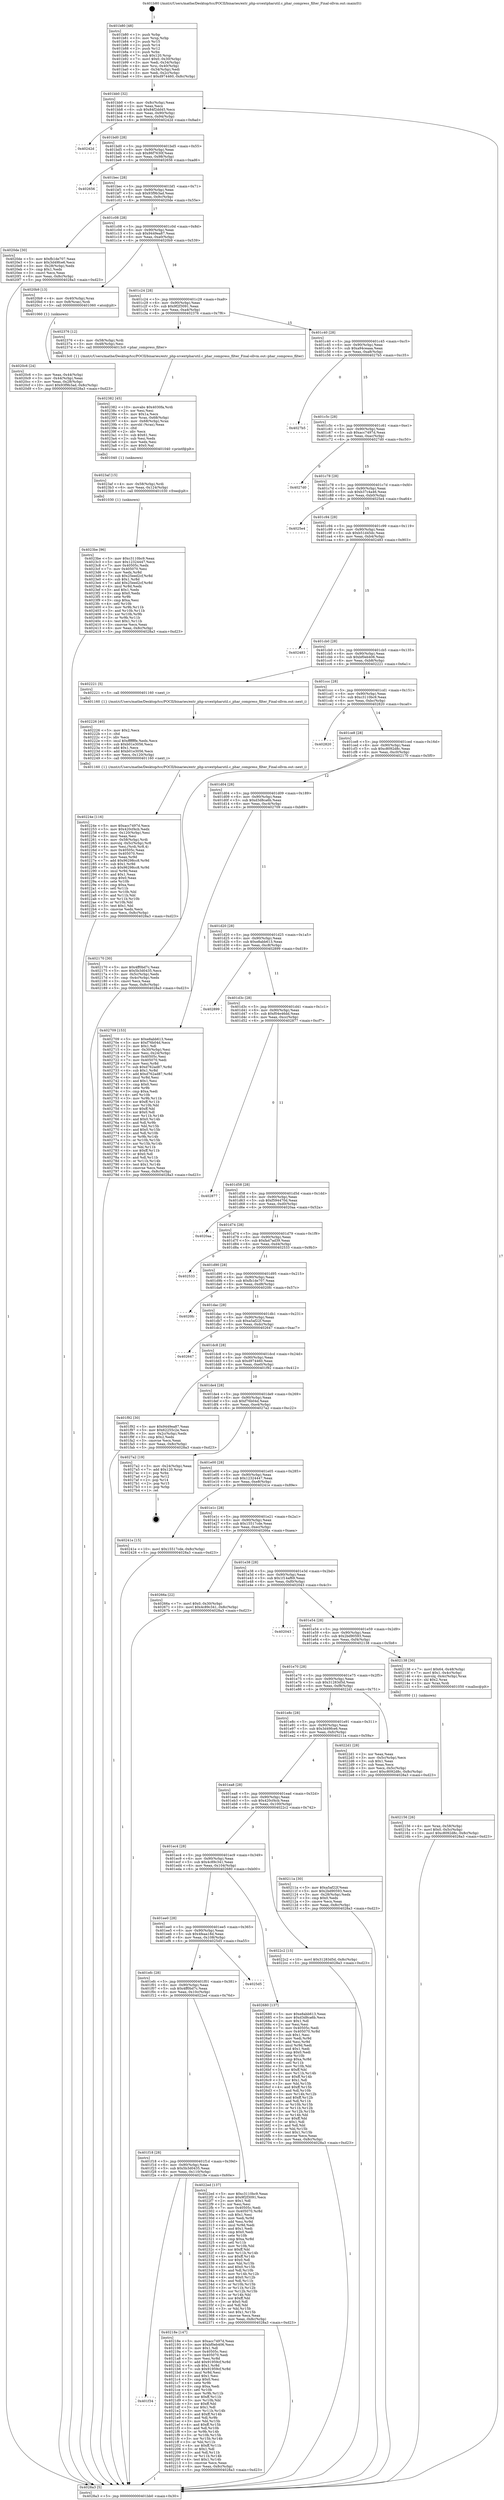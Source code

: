 digraph "0x401b80" {
  label = "0x401b80 (/mnt/c/Users/mathe/Desktop/tcc/POCII/binaries/extr_php-srcextpharutil.c_phar_compress_filter_Final-ollvm.out::main(0))"
  labelloc = "t"
  node[shape=record]

  Entry [label="",width=0.3,height=0.3,shape=circle,fillcolor=black,style=filled]
  "0x401bb0" [label="{
     0x401bb0 [32]\l
     | [instrs]\l
     &nbsp;&nbsp;0x401bb0 \<+6\>: mov -0x8c(%rbp),%eax\l
     &nbsp;&nbsp;0x401bb6 \<+2\>: mov %eax,%ecx\l
     &nbsp;&nbsp;0x401bb8 \<+6\>: sub $0x84f2dd45,%ecx\l
     &nbsp;&nbsp;0x401bbe \<+6\>: mov %eax,-0x90(%rbp)\l
     &nbsp;&nbsp;0x401bc4 \<+6\>: mov %ecx,-0x94(%rbp)\l
     &nbsp;&nbsp;0x401bca \<+6\>: je 000000000040242d \<main+0x8ad\>\l
  }"]
  "0x40242d" [label="{
     0x40242d\l
  }", style=dashed]
  "0x401bd0" [label="{
     0x401bd0 [28]\l
     | [instrs]\l
     &nbsp;&nbsp;0x401bd0 \<+5\>: jmp 0000000000401bd5 \<main+0x55\>\l
     &nbsp;&nbsp;0x401bd5 \<+6\>: mov -0x90(%rbp),%eax\l
     &nbsp;&nbsp;0x401bdb \<+5\>: sub $0x86f7630f,%eax\l
     &nbsp;&nbsp;0x401be0 \<+6\>: mov %eax,-0x98(%rbp)\l
     &nbsp;&nbsp;0x401be6 \<+6\>: je 0000000000402656 \<main+0xad6\>\l
  }"]
  Exit [label="",width=0.3,height=0.3,shape=circle,fillcolor=black,style=filled,peripheries=2]
  "0x402656" [label="{
     0x402656\l
  }", style=dashed]
  "0x401bec" [label="{
     0x401bec [28]\l
     | [instrs]\l
     &nbsp;&nbsp;0x401bec \<+5\>: jmp 0000000000401bf1 \<main+0x71\>\l
     &nbsp;&nbsp;0x401bf1 \<+6\>: mov -0x90(%rbp),%eax\l
     &nbsp;&nbsp;0x401bf7 \<+5\>: sub $0x93f9b3ad,%eax\l
     &nbsp;&nbsp;0x401bfc \<+6\>: mov %eax,-0x9c(%rbp)\l
     &nbsp;&nbsp;0x401c02 \<+6\>: je 00000000004020de \<main+0x55e\>\l
  }"]
  "0x4023be" [label="{
     0x4023be [96]\l
     | [instrs]\l
     &nbsp;&nbsp;0x4023be \<+5\>: mov $0xc3110bc9,%eax\l
     &nbsp;&nbsp;0x4023c3 \<+5\>: mov $0x12324447,%ecx\l
     &nbsp;&nbsp;0x4023c8 \<+7\>: mov 0x40505c,%edx\l
     &nbsp;&nbsp;0x4023cf \<+7\>: mov 0x405070,%esi\l
     &nbsp;&nbsp;0x4023d6 \<+3\>: mov %edx,%r8d\l
     &nbsp;&nbsp;0x4023d9 \<+7\>: sub $0x25eed2cf,%r8d\l
     &nbsp;&nbsp;0x4023e0 \<+4\>: sub $0x1,%r8d\l
     &nbsp;&nbsp;0x4023e4 \<+7\>: add $0x25eed2cf,%r8d\l
     &nbsp;&nbsp;0x4023eb \<+4\>: imul %r8d,%edx\l
     &nbsp;&nbsp;0x4023ef \<+3\>: and $0x1,%edx\l
     &nbsp;&nbsp;0x4023f2 \<+3\>: cmp $0x0,%edx\l
     &nbsp;&nbsp;0x4023f5 \<+4\>: sete %r9b\l
     &nbsp;&nbsp;0x4023f9 \<+3\>: cmp $0xa,%esi\l
     &nbsp;&nbsp;0x4023fc \<+4\>: setl %r10b\l
     &nbsp;&nbsp;0x402400 \<+3\>: mov %r9b,%r11b\l
     &nbsp;&nbsp;0x402403 \<+3\>: and %r10b,%r11b\l
     &nbsp;&nbsp;0x402406 \<+3\>: xor %r10b,%r9b\l
     &nbsp;&nbsp;0x402409 \<+3\>: or %r9b,%r11b\l
     &nbsp;&nbsp;0x40240c \<+4\>: test $0x1,%r11b\l
     &nbsp;&nbsp;0x402410 \<+3\>: cmovne %ecx,%eax\l
     &nbsp;&nbsp;0x402413 \<+6\>: mov %eax,-0x8c(%rbp)\l
     &nbsp;&nbsp;0x402419 \<+5\>: jmp 00000000004028a3 \<main+0xd23\>\l
  }"]
  "0x4020de" [label="{
     0x4020de [30]\l
     | [instrs]\l
     &nbsp;&nbsp;0x4020de \<+5\>: mov $0xfb1de707,%eax\l
     &nbsp;&nbsp;0x4020e3 \<+5\>: mov $0x3d49fce6,%ecx\l
     &nbsp;&nbsp;0x4020e8 \<+3\>: mov -0x28(%rbp),%edx\l
     &nbsp;&nbsp;0x4020eb \<+3\>: cmp $0x1,%edx\l
     &nbsp;&nbsp;0x4020ee \<+3\>: cmovl %ecx,%eax\l
     &nbsp;&nbsp;0x4020f1 \<+6\>: mov %eax,-0x8c(%rbp)\l
     &nbsp;&nbsp;0x4020f7 \<+5\>: jmp 00000000004028a3 \<main+0xd23\>\l
  }"]
  "0x401c08" [label="{
     0x401c08 [28]\l
     | [instrs]\l
     &nbsp;&nbsp;0x401c08 \<+5\>: jmp 0000000000401c0d \<main+0x8d\>\l
     &nbsp;&nbsp;0x401c0d \<+6\>: mov -0x90(%rbp),%eax\l
     &nbsp;&nbsp;0x401c13 \<+5\>: sub $0x9449ea87,%eax\l
     &nbsp;&nbsp;0x401c18 \<+6\>: mov %eax,-0xa0(%rbp)\l
     &nbsp;&nbsp;0x401c1e \<+6\>: je 00000000004020b9 \<main+0x539\>\l
  }"]
  "0x4023af" [label="{
     0x4023af [15]\l
     | [instrs]\l
     &nbsp;&nbsp;0x4023af \<+4\>: mov -0x58(%rbp),%rdi\l
     &nbsp;&nbsp;0x4023b3 \<+6\>: mov %eax,-0x124(%rbp)\l
     &nbsp;&nbsp;0x4023b9 \<+5\>: call 0000000000401030 \<free@plt\>\l
     | [calls]\l
     &nbsp;&nbsp;0x401030 \{1\} (unknown)\l
  }"]
  "0x4020b9" [label="{
     0x4020b9 [13]\l
     | [instrs]\l
     &nbsp;&nbsp;0x4020b9 \<+4\>: mov -0x40(%rbp),%rax\l
     &nbsp;&nbsp;0x4020bd \<+4\>: mov 0x8(%rax),%rdi\l
     &nbsp;&nbsp;0x4020c1 \<+5\>: call 0000000000401060 \<atoi@plt\>\l
     | [calls]\l
     &nbsp;&nbsp;0x401060 \{1\} (unknown)\l
  }"]
  "0x401c24" [label="{
     0x401c24 [28]\l
     | [instrs]\l
     &nbsp;&nbsp;0x401c24 \<+5\>: jmp 0000000000401c29 \<main+0xa9\>\l
     &nbsp;&nbsp;0x401c29 \<+6\>: mov -0x90(%rbp),%eax\l
     &nbsp;&nbsp;0x401c2f \<+5\>: sub $0x9f2f3091,%eax\l
     &nbsp;&nbsp;0x401c34 \<+6\>: mov %eax,-0xa4(%rbp)\l
     &nbsp;&nbsp;0x401c3a \<+6\>: je 0000000000402376 \<main+0x7f6\>\l
  }"]
  "0x402382" [label="{
     0x402382 [45]\l
     | [instrs]\l
     &nbsp;&nbsp;0x402382 \<+10\>: movabs $0x4030fa,%rdi\l
     &nbsp;&nbsp;0x40238c \<+2\>: xor %esi,%esi\l
     &nbsp;&nbsp;0x40238e \<+5\>: mov $0x1a,%ecx\l
     &nbsp;&nbsp;0x402393 \<+4\>: mov %rax,-0x68(%rbp)\l
     &nbsp;&nbsp;0x402397 \<+4\>: mov -0x68(%rbp),%rax\l
     &nbsp;&nbsp;0x40239b \<+3\>: movsbl (%rax),%eax\l
     &nbsp;&nbsp;0x40239e \<+1\>: cltd\l
     &nbsp;&nbsp;0x40239f \<+2\>: idiv %ecx\l
     &nbsp;&nbsp;0x4023a1 \<+3\>: sub $0x61,%esi\l
     &nbsp;&nbsp;0x4023a4 \<+2\>: sub %esi,%edx\l
     &nbsp;&nbsp;0x4023a6 \<+2\>: mov %edx,%esi\l
     &nbsp;&nbsp;0x4023a8 \<+2\>: mov $0x0,%al\l
     &nbsp;&nbsp;0x4023aa \<+5\>: call 0000000000401040 \<printf@plt\>\l
     | [calls]\l
     &nbsp;&nbsp;0x401040 \{1\} (unknown)\l
  }"]
  "0x402376" [label="{
     0x402376 [12]\l
     | [instrs]\l
     &nbsp;&nbsp;0x402376 \<+4\>: mov -0x58(%rbp),%rdi\l
     &nbsp;&nbsp;0x40237a \<+3\>: mov -0x48(%rbp),%esi\l
     &nbsp;&nbsp;0x40237d \<+5\>: call 00000000004013c0 \<phar_compress_filter\>\l
     | [calls]\l
     &nbsp;&nbsp;0x4013c0 \{1\} (/mnt/c/Users/mathe/Desktop/tcc/POCII/binaries/extr_php-srcextpharutil.c_phar_compress_filter_Final-ollvm.out::phar_compress_filter)\l
  }"]
  "0x401c40" [label="{
     0x401c40 [28]\l
     | [instrs]\l
     &nbsp;&nbsp;0x401c40 \<+5\>: jmp 0000000000401c45 \<main+0xc5\>\l
     &nbsp;&nbsp;0x401c45 \<+6\>: mov -0x90(%rbp),%eax\l
     &nbsp;&nbsp;0x401c4b \<+5\>: sub $0xa94ceaaa,%eax\l
     &nbsp;&nbsp;0x401c50 \<+6\>: mov %eax,-0xa8(%rbp)\l
     &nbsp;&nbsp;0x401c56 \<+6\>: je 00000000004027b5 \<main+0xc35\>\l
  }"]
  "0x40224e" [label="{
     0x40224e [116]\l
     | [instrs]\l
     &nbsp;&nbsp;0x40224e \<+5\>: mov $0xacc7497d,%ecx\l
     &nbsp;&nbsp;0x402253 \<+5\>: mov $0x420cf4cb,%edx\l
     &nbsp;&nbsp;0x402258 \<+6\>: mov -0x120(%rbp),%esi\l
     &nbsp;&nbsp;0x40225e \<+3\>: imul %eax,%esi\l
     &nbsp;&nbsp;0x402261 \<+4\>: mov -0x58(%rbp),%rdi\l
     &nbsp;&nbsp;0x402265 \<+4\>: movslq -0x5c(%rbp),%r8\l
     &nbsp;&nbsp;0x402269 \<+4\>: mov %esi,(%rdi,%r8,4)\l
     &nbsp;&nbsp;0x40226d \<+7\>: mov 0x40505c,%eax\l
     &nbsp;&nbsp;0x402274 \<+7\>: mov 0x405070,%esi\l
     &nbsp;&nbsp;0x40227b \<+3\>: mov %eax,%r9d\l
     &nbsp;&nbsp;0x40227e \<+7\>: add $0x96298cc8,%r9d\l
     &nbsp;&nbsp;0x402285 \<+4\>: sub $0x1,%r9d\l
     &nbsp;&nbsp;0x402289 \<+7\>: sub $0x96298cc8,%r9d\l
     &nbsp;&nbsp;0x402290 \<+4\>: imul %r9d,%eax\l
     &nbsp;&nbsp;0x402294 \<+3\>: and $0x1,%eax\l
     &nbsp;&nbsp;0x402297 \<+3\>: cmp $0x0,%eax\l
     &nbsp;&nbsp;0x40229a \<+4\>: sete %r10b\l
     &nbsp;&nbsp;0x40229e \<+3\>: cmp $0xa,%esi\l
     &nbsp;&nbsp;0x4022a1 \<+4\>: setl %r11b\l
     &nbsp;&nbsp;0x4022a5 \<+3\>: mov %r10b,%bl\l
     &nbsp;&nbsp;0x4022a8 \<+3\>: and %r11b,%bl\l
     &nbsp;&nbsp;0x4022ab \<+3\>: xor %r11b,%r10b\l
     &nbsp;&nbsp;0x4022ae \<+3\>: or %r10b,%bl\l
     &nbsp;&nbsp;0x4022b1 \<+3\>: test $0x1,%bl\l
     &nbsp;&nbsp;0x4022b4 \<+3\>: cmovne %edx,%ecx\l
     &nbsp;&nbsp;0x4022b7 \<+6\>: mov %ecx,-0x8c(%rbp)\l
     &nbsp;&nbsp;0x4022bd \<+5\>: jmp 00000000004028a3 \<main+0xd23\>\l
  }"]
  "0x4027b5" [label="{
     0x4027b5\l
  }", style=dashed]
  "0x401c5c" [label="{
     0x401c5c [28]\l
     | [instrs]\l
     &nbsp;&nbsp;0x401c5c \<+5\>: jmp 0000000000401c61 \<main+0xe1\>\l
     &nbsp;&nbsp;0x401c61 \<+6\>: mov -0x90(%rbp),%eax\l
     &nbsp;&nbsp;0x401c67 \<+5\>: sub $0xacc7497d,%eax\l
     &nbsp;&nbsp;0x401c6c \<+6\>: mov %eax,-0xac(%rbp)\l
     &nbsp;&nbsp;0x401c72 \<+6\>: je 00000000004027d0 \<main+0xc50\>\l
  }"]
  "0x402226" [label="{
     0x402226 [40]\l
     | [instrs]\l
     &nbsp;&nbsp;0x402226 \<+5\>: mov $0x2,%ecx\l
     &nbsp;&nbsp;0x40222b \<+1\>: cltd\l
     &nbsp;&nbsp;0x40222c \<+2\>: idiv %ecx\l
     &nbsp;&nbsp;0x40222e \<+6\>: imul $0xfffffffe,%edx,%ecx\l
     &nbsp;&nbsp;0x402234 \<+6\>: sub $0xb01e3056,%ecx\l
     &nbsp;&nbsp;0x40223a \<+3\>: add $0x1,%ecx\l
     &nbsp;&nbsp;0x40223d \<+6\>: add $0xb01e3056,%ecx\l
     &nbsp;&nbsp;0x402243 \<+6\>: mov %ecx,-0x120(%rbp)\l
     &nbsp;&nbsp;0x402249 \<+5\>: call 0000000000401160 \<next_i\>\l
     | [calls]\l
     &nbsp;&nbsp;0x401160 \{1\} (/mnt/c/Users/mathe/Desktop/tcc/POCII/binaries/extr_php-srcextpharutil.c_phar_compress_filter_Final-ollvm.out::next_i)\l
  }"]
  "0x4027d0" [label="{
     0x4027d0\l
  }", style=dashed]
  "0x401c78" [label="{
     0x401c78 [28]\l
     | [instrs]\l
     &nbsp;&nbsp;0x401c78 \<+5\>: jmp 0000000000401c7d \<main+0xfd\>\l
     &nbsp;&nbsp;0x401c7d \<+6\>: mov -0x90(%rbp),%eax\l
     &nbsp;&nbsp;0x401c83 \<+5\>: sub $0xb37c4a46,%eax\l
     &nbsp;&nbsp;0x401c88 \<+6\>: mov %eax,-0xb0(%rbp)\l
     &nbsp;&nbsp;0x401c8e \<+6\>: je 00000000004025e4 \<main+0xa64\>\l
  }"]
  "0x401f34" [label="{
     0x401f34\l
  }", style=dashed]
  "0x4025e4" [label="{
     0x4025e4\l
  }", style=dashed]
  "0x401c94" [label="{
     0x401c94 [28]\l
     | [instrs]\l
     &nbsp;&nbsp;0x401c94 \<+5\>: jmp 0000000000401c99 \<main+0x119\>\l
     &nbsp;&nbsp;0x401c99 \<+6\>: mov -0x90(%rbp),%eax\l
     &nbsp;&nbsp;0x401c9f \<+5\>: sub $0xb51d45dc,%eax\l
     &nbsp;&nbsp;0x401ca4 \<+6\>: mov %eax,-0xb4(%rbp)\l
     &nbsp;&nbsp;0x401caa \<+6\>: je 0000000000402483 \<main+0x903\>\l
  }"]
  "0x40218e" [label="{
     0x40218e [147]\l
     | [instrs]\l
     &nbsp;&nbsp;0x40218e \<+5\>: mov $0xacc7497d,%eax\l
     &nbsp;&nbsp;0x402193 \<+5\>: mov $0xbf0eb406,%ecx\l
     &nbsp;&nbsp;0x402198 \<+2\>: mov $0x1,%dl\l
     &nbsp;&nbsp;0x40219a \<+7\>: mov 0x40505c,%esi\l
     &nbsp;&nbsp;0x4021a1 \<+7\>: mov 0x405070,%edi\l
     &nbsp;&nbsp;0x4021a8 \<+3\>: mov %esi,%r8d\l
     &nbsp;&nbsp;0x4021ab \<+7\>: add $0x91959cf,%r8d\l
     &nbsp;&nbsp;0x4021b2 \<+4\>: sub $0x1,%r8d\l
     &nbsp;&nbsp;0x4021b6 \<+7\>: sub $0x91959cf,%r8d\l
     &nbsp;&nbsp;0x4021bd \<+4\>: imul %r8d,%esi\l
     &nbsp;&nbsp;0x4021c1 \<+3\>: and $0x1,%esi\l
     &nbsp;&nbsp;0x4021c4 \<+3\>: cmp $0x0,%esi\l
     &nbsp;&nbsp;0x4021c7 \<+4\>: sete %r9b\l
     &nbsp;&nbsp;0x4021cb \<+3\>: cmp $0xa,%edi\l
     &nbsp;&nbsp;0x4021ce \<+4\>: setl %r10b\l
     &nbsp;&nbsp;0x4021d2 \<+3\>: mov %r9b,%r11b\l
     &nbsp;&nbsp;0x4021d5 \<+4\>: xor $0xff,%r11b\l
     &nbsp;&nbsp;0x4021d9 \<+3\>: mov %r10b,%bl\l
     &nbsp;&nbsp;0x4021dc \<+3\>: xor $0xff,%bl\l
     &nbsp;&nbsp;0x4021df \<+3\>: xor $0x1,%dl\l
     &nbsp;&nbsp;0x4021e2 \<+3\>: mov %r11b,%r14b\l
     &nbsp;&nbsp;0x4021e5 \<+4\>: and $0xff,%r14b\l
     &nbsp;&nbsp;0x4021e9 \<+3\>: and %dl,%r9b\l
     &nbsp;&nbsp;0x4021ec \<+3\>: mov %bl,%r15b\l
     &nbsp;&nbsp;0x4021ef \<+4\>: and $0xff,%r15b\l
     &nbsp;&nbsp;0x4021f3 \<+3\>: and %dl,%r10b\l
     &nbsp;&nbsp;0x4021f6 \<+3\>: or %r9b,%r14b\l
     &nbsp;&nbsp;0x4021f9 \<+3\>: or %r10b,%r15b\l
     &nbsp;&nbsp;0x4021fc \<+3\>: xor %r15b,%r14b\l
     &nbsp;&nbsp;0x4021ff \<+3\>: or %bl,%r11b\l
     &nbsp;&nbsp;0x402202 \<+4\>: xor $0xff,%r11b\l
     &nbsp;&nbsp;0x402206 \<+3\>: or $0x1,%dl\l
     &nbsp;&nbsp;0x402209 \<+3\>: and %dl,%r11b\l
     &nbsp;&nbsp;0x40220c \<+3\>: or %r11b,%r14b\l
     &nbsp;&nbsp;0x40220f \<+4\>: test $0x1,%r14b\l
     &nbsp;&nbsp;0x402213 \<+3\>: cmovne %ecx,%eax\l
     &nbsp;&nbsp;0x402216 \<+6\>: mov %eax,-0x8c(%rbp)\l
     &nbsp;&nbsp;0x40221c \<+5\>: jmp 00000000004028a3 \<main+0xd23\>\l
  }"]
  "0x402483" [label="{
     0x402483\l
  }", style=dashed]
  "0x401cb0" [label="{
     0x401cb0 [28]\l
     | [instrs]\l
     &nbsp;&nbsp;0x401cb0 \<+5\>: jmp 0000000000401cb5 \<main+0x135\>\l
     &nbsp;&nbsp;0x401cb5 \<+6\>: mov -0x90(%rbp),%eax\l
     &nbsp;&nbsp;0x401cbb \<+5\>: sub $0xbf0eb406,%eax\l
     &nbsp;&nbsp;0x401cc0 \<+6\>: mov %eax,-0xb8(%rbp)\l
     &nbsp;&nbsp;0x401cc6 \<+6\>: je 0000000000402221 \<main+0x6a1\>\l
  }"]
  "0x401f18" [label="{
     0x401f18 [28]\l
     | [instrs]\l
     &nbsp;&nbsp;0x401f18 \<+5\>: jmp 0000000000401f1d \<main+0x39d\>\l
     &nbsp;&nbsp;0x401f1d \<+6\>: mov -0x90(%rbp),%eax\l
     &nbsp;&nbsp;0x401f23 \<+5\>: sub $0x5b3d0435,%eax\l
     &nbsp;&nbsp;0x401f28 \<+6\>: mov %eax,-0x110(%rbp)\l
     &nbsp;&nbsp;0x401f2e \<+6\>: je 000000000040218e \<main+0x60e\>\l
  }"]
  "0x402221" [label="{
     0x402221 [5]\l
     | [instrs]\l
     &nbsp;&nbsp;0x402221 \<+5\>: call 0000000000401160 \<next_i\>\l
     | [calls]\l
     &nbsp;&nbsp;0x401160 \{1\} (/mnt/c/Users/mathe/Desktop/tcc/POCII/binaries/extr_php-srcextpharutil.c_phar_compress_filter_Final-ollvm.out::next_i)\l
  }"]
  "0x401ccc" [label="{
     0x401ccc [28]\l
     | [instrs]\l
     &nbsp;&nbsp;0x401ccc \<+5\>: jmp 0000000000401cd1 \<main+0x151\>\l
     &nbsp;&nbsp;0x401cd1 \<+6\>: mov -0x90(%rbp),%eax\l
     &nbsp;&nbsp;0x401cd7 \<+5\>: sub $0xc3110bc9,%eax\l
     &nbsp;&nbsp;0x401cdc \<+6\>: mov %eax,-0xbc(%rbp)\l
     &nbsp;&nbsp;0x401ce2 \<+6\>: je 0000000000402820 \<main+0xca0\>\l
  }"]
  "0x4022ed" [label="{
     0x4022ed [137]\l
     | [instrs]\l
     &nbsp;&nbsp;0x4022ed \<+5\>: mov $0xc3110bc9,%eax\l
     &nbsp;&nbsp;0x4022f2 \<+5\>: mov $0x9f2f3091,%ecx\l
     &nbsp;&nbsp;0x4022f7 \<+2\>: mov $0x1,%dl\l
     &nbsp;&nbsp;0x4022f9 \<+2\>: xor %esi,%esi\l
     &nbsp;&nbsp;0x4022fb \<+7\>: mov 0x40505c,%edi\l
     &nbsp;&nbsp;0x402302 \<+8\>: mov 0x405070,%r8d\l
     &nbsp;&nbsp;0x40230a \<+3\>: sub $0x1,%esi\l
     &nbsp;&nbsp;0x40230d \<+3\>: mov %edi,%r9d\l
     &nbsp;&nbsp;0x402310 \<+3\>: add %esi,%r9d\l
     &nbsp;&nbsp;0x402313 \<+4\>: imul %r9d,%edi\l
     &nbsp;&nbsp;0x402317 \<+3\>: and $0x1,%edi\l
     &nbsp;&nbsp;0x40231a \<+3\>: cmp $0x0,%edi\l
     &nbsp;&nbsp;0x40231d \<+4\>: sete %r10b\l
     &nbsp;&nbsp;0x402321 \<+4\>: cmp $0xa,%r8d\l
     &nbsp;&nbsp;0x402325 \<+4\>: setl %r11b\l
     &nbsp;&nbsp;0x402329 \<+3\>: mov %r10b,%bl\l
     &nbsp;&nbsp;0x40232c \<+3\>: xor $0xff,%bl\l
     &nbsp;&nbsp;0x40232f \<+3\>: mov %r11b,%r14b\l
     &nbsp;&nbsp;0x402332 \<+4\>: xor $0xff,%r14b\l
     &nbsp;&nbsp;0x402336 \<+3\>: xor $0x0,%dl\l
     &nbsp;&nbsp;0x402339 \<+3\>: mov %bl,%r15b\l
     &nbsp;&nbsp;0x40233c \<+4\>: and $0x0,%r15b\l
     &nbsp;&nbsp;0x402340 \<+3\>: and %dl,%r10b\l
     &nbsp;&nbsp;0x402343 \<+3\>: mov %r14b,%r12b\l
     &nbsp;&nbsp;0x402346 \<+4\>: and $0x0,%r12b\l
     &nbsp;&nbsp;0x40234a \<+3\>: and %dl,%r11b\l
     &nbsp;&nbsp;0x40234d \<+3\>: or %r10b,%r15b\l
     &nbsp;&nbsp;0x402350 \<+3\>: or %r11b,%r12b\l
     &nbsp;&nbsp;0x402353 \<+3\>: xor %r12b,%r15b\l
     &nbsp;&nbsp;0x402356 \<+3\>: or %r14b,%bl\l
     &nbsp;&nbsp;0x402359 \<+3\>: xor $0xff,%bl\l
     &nbsp;&nbsp;0x40235c \<+3\>: or $0x0,%dl\l
     &nbsp;&nbsp;0x40235f \<+2\>: and %dl,%bl\l
     &nbsp;&nbsp;0x402361 \<+3\>: or %bl,%r15b\l
     &nbsp;&nbsp;0x402364 \<+4\>: test $0x1,%r15b\l
     &nbsp;&nbsp;0x402368 \<+3\>: cmovne %ecx,%eax\l
     &nbsp;&nbsp;0x40236b \<+6\>: mov %eax,-0x8c(%rbp)\l
     &nbsp;&nbsp;0x402371 \<+5\>: jmp 00000000004028a3 \<main+0xd23\>\l
  }"]
  "0x402820" [label="{
     0x402820\l
  }", style=dashed]
  "0x401ce8" [label="{
     0x401ce8 [28]\l
     | [instrs]\l
     &nbsp;&nbsp;0x401ce8 \<+5\>: jmp 0000000000401ced \<main+0x16d\>\l
     &nbsp;&nbsp;0x401ced \<+6\>: mov -0x90(%rbp),%eax\l
     &nbsp;&nbsp;0x401cf3 \<+5\>: sub $0xc8092d8c,%eax\l
     &nbsp;&nbsp;0x401cf8 \<+6\>: mov %eax,-0xc0(%rbp)\l
     &nbsp;&nbsp;0x401cfe \<+6\>: je 0000000000402170 \<main+0x5f0\>\l
  }"]
  "0x401efc" [label="{
     0x401efc [28]\l
     | [instrs]\l
     &nbsp;&nbsp;0x401efc \<+5\>: jmp 0000000000401f01 \<main+0x381\>\l
     &nbsp;&nbsp;0x401f01 \<+6\>: mov -0x90(%rbp),%eax\l
     &nbsp;&nbsp;0x401f07 \<+5\>: sub $0x4ff0bd7c,%eax\l
     &nbsp;&nbsp;0x401f0c \<+6\>: mov %eax,-0x10c(%rbp)\l
     &nbsp;&nbsp;0x401f12 \<+6\>: je 00000000004022ed \<main+0x76d\>\l
  }"]
  "0x402170" [label="{
     0x402170 [30]\l
     | [instrs]\l
     &nbsp;&nbsp;0x402170 \<+5\>: mov $0x4ff0bd7c,%eax\l
     &nbsp;&nbsp;0x402175 \<+5\>: mov $0x5b3d0435,%ecx\l
     &nbsp;&nbsp;0x40217a \<+3\>: mov -0x5c(%rbp),%edx\l
     &nbsp;&nbsp;0x40217d \<+3\>: cmp -0x4c(%rbp),%edx\l
     &nbsp;&nbsp;0x402180 \<+3\>: cmovl %ecx,%eax\l
     &nbsp;&nbsp;0x402183 \<+6\>: mov %eax,-0x8c(%rbp)\l
     &nbsp;&nbsp;0x402189 \<+5\>: jmp 00000000004028a3 \<main+0xd23\>\l
  }"]
  "0x401d04" [label="{
     0x401d04 [28]\l
     | [instrs]\l
     &nbsp;&nbsp;0x401d04 \<+5\>: jmp 0000000000401d09 \<main+0x189\>\l
     &nbsp;&nbsp;0x401d09 \<+6\>: mov -0x90(%rbp),%eax\l
     &nbsp;&nbsp;0x401d0f \<+5\>: sub $0xd3d8ca6b,%eax\l
     &nbsp;&nbsp;0x401d14 \<+6\>: mov %eax,-0xc4(%rbp)\l
     &nbsp;&nbsp;0x401d1a \<+6\>: je 0000000000402709 \<main+0xb89\>\l
  }"]
  "0x4025d5" [label="{
     0x4025d5\l
  }", style=dashed]
  "0x402709" [label="{
     0x402709 [153]\l
     | [instrs]\l
     &nbsp;&nbsp;0x402709 \<+5\>: mov $0xe8abb613,%eax\l
     &nbsp;&nbsp;0x40270e \<+5\>: mov $0xf76b04d,%ecx\l
     &nbsp;&nbsp;0x402713 \<+2\>: mov $0x1,%dl\l
     &nbsp;&nbsp;0x402715 \<+3\>: mov -0x30(%rbp),%esi\l
     &nbsp;&nbsp;0x402718 \<+3\>: mov %esi,-0x24(%rbp)\l
     &nbsp;&nbsp;0x40271b \<+7\>: mov 0x40505c,%esi\l
     &nbsp;&nbsp;0x402722 \<+7\>: mov 0x405070,%edi\l
     &nbsp;&nbsp;0x402729 \<+3\>: mov %esi,%r8d\l
     &nbsp;&nbsp;0x40272c \<+7\>: sub $0xd762ad87,%r8d\l
     &nbsp;&nbsp;0x402733 \<+4\>: sub $0x1,%r8d\l
     &nbsp;&nbsp;0x402737 \<+7\>: add $0xd762ad87,%r8d\l
     &nbsp;&nbsp;0x40273e \<+4\>: imul %r8d,%esi\l
     &nbsp;&nbsp;0x402742 \<+3\>: and $0x1,%esi\l
     &nbsp;&nbsp;0x402745 \<+3\>: cmp $0x0,%esi\l
     &nbsp;&nbsp;0x402748 \<+4\>: sete %r9b\l
     &nbsp;&nbsp;0x40274c \<+3\>: cmp $0xa,%edi\l
     &nbsp;&nbsp;0x40274f \<+4\>: setl %r10b\l
     &nbsp;&nbsp;0x402753 \<+3\>: mov %r9b,%r11b\l
     &nbsp;&nbsp;0x402756 \<+4\>: xor $0xff,%r11b\l
     &nbsp;&nbsp;0x40275a \<+3\>: mov %r10b,%bl\l
     &nbsp;&nbsp;0x40275d \<+3\>: xor $0xff,%bl\l
     &nbsp;&nbsp;0x402760 \<+3\>: xor $0x0,%dl\l
     &nbsp;&nbsp;0x402763 \<+3\>: mov %r11b,%r14b\l
     &nbsp;&nbsp;0x402766 \<+4\>: and $0x0,%r14b\l
     &nbsp;&nbsp;0x40276a \<+3\>: and %dl,%r9b\l
     &nbsp;&nbsp;0x40276d \<+3\>: mov %bl,%r15b\l
     &nbsp;&nbsp;0x402770 \<+4\>: and $0x0,%r15b\l
     &nbsp;&nbsp;0x402774 \<+3\>: and %dl,%r10b\l
     &nbsp;&nbsp;0x402777 \<+3\>: or %r9b,%r14b\l
     &nbsp;&nbsp;0x40277a \<+3\>: or %r10b,%r15b\l
     &nbsp;&nbsp;0x40277d \<+3\>: xor %r15b,%r14b\l
     &nbsp;&nbsp;0x402780 \<+3\>: or %bl,%r11b\l
     &nbsp;&nbsp;0x402783 \<+4\>: xor $0xff,%r11b\l
     &nbsp;&nbsp;0x402787 \<+3\>: or $0x0,%dl\l
     &nbsp;&nbsp;0x40278a \<+3\>: and %dl,%r11b\l
     &nbsp;&nbsp;0x40278d \<+3\>: or %r11b,%r14b\l
     &nbsp;&nbsp;0x402790 \<+4\>: test $0x1,%r14b\l
     &nbsp;&nbsp;0x402794 \<+3\>: cmovne %ecx,%eax\l
     &nbsp;&nbsp;0x402797 \<+6\>: mov %eax,-0x8c(%rbp)\l
     &nbsp;&nbsp;0x40279d \<+5\>: jmp 00000000004028a3 \<main+0xd23\>\l
  }"]
  "0x401d20" [label="{
     0x401d20 [28]\l
     | [instrs]\l
     &nbsp;&nbsp;0x401d20 \<+5\>: jmp 0000000000401d25 \<main+0x1a5\>\l
     &nbsp;&nbsp;0x401d25 \<+6\>: mov -0x90(%rbp),%eax\l
     &nbsp;&nbsp;0x401d2b \<+5\>: sub $0xe8abb613,%eax\l
     &nbsp;&nbsp;0x401d30 \<+6\>: mov %eax,-0xc8(%rbp)\l
     &nbsp;&nbsp;0x401d36 \<+6\>: je 0000000000402899 \<main+0xd19\>\l
  }"]
  "0x401ee0" [label="{
     0x401ee0 [28]\l
     | [instrs]\l
     &nbsp;&nbsp;0x401ee0 \<+5\>: jmp 0000000000401ee5 \<main+0x365\>\l
     &nbsp;&nbsp;0x401ee5 \<+6\>: mov -0x90(%rbp),%eax\l
     &nbsp;&nbsp;0x401eeb \<+5\>: sub $0x4feaa18d,%eax\l
     &nbsp;&nbsp;0x401ef0 \<+6\>: mov %eax,-0x108(%rbp)\l
     &nbsp;&nbsp;0x401ef6 \<+6\>: je 00000000004025d5 \<main+0xa55\>\l
  }"]
  "0x402899" [label="{
     0x402899\l
  }", style=dashed]
  "0x401d3c" [label="{
     0x401d3c [28]\l
     | [instrs]\l
     &nbsp;&nbsp;0x401d3c \<+5\>: jmp 0000000000401d41 \<main+0x1c1\>\l
     &nbsp;&nbsp;0x401d41 \<+6\>: mov -0x90(%rbp),%eax\l
     &nbsp;&nbsp;0x401d47 \<+5\>: sub $0xf04e46dd,%eax\l
     &nbsp;&nbsp;0x401d4c \<+6\>: mov %eax,-0xcc(%rbp)\l
     &nbsp;&nbsp;0x401d52 \<+6\>: je 0000000000402877 \<main+0xcf7\>\l
  }"]
  "0x402680" [label="{
     0x402680 [137]\l
     | [instrs]\l
     &nbsp;&nbsp;0x402680 \<+5\>: mov $0xe8abb613,%eax\l
     &nbsp;&nbsp;0x402685 \<+5\>: mov $0xd3d8ca6b,%ecx\l
     &nbsp;&nbsp;0x40268a \<+2\>: mov $0x1,%dl\l
     &nbsp;&nbsp;0x40268c \<+2\>: xor %esi,%esi\l
     &nbsp;&nbsp;0x40268e \<+7\>: mov 0x40505c,%edi\l
     &nbsp;&nbsp;0x402695 \<+8\>: mov 0x405070,%r8d\l
     &nbsp;&nbsp;0x40269d \<+3\>: sub $0x1,%esi\l
     &nbsp;&nbsp;0x4026a0 \<+3\>: mov %edi,%r9d\l
     &nbsp;&nbsp;0x4026a3 \<+3\>: add %esi,%r9d\l
     &nbsp;&nbsp;0x4026a6 \<+4\>: imul %r9d,%edi\l
     &nbsp;&nbsp;0x4026aa \<+3\>: and $0x1,%edi\l
     &nbsp;&nbsp;0x4026ad \<+3\>: cmp $0x0,%edi\l
     &nbsp;&nbsp;0x4026b0 \<+4\>: sete %r10b\l
     &nbsp;&nbsp;0x4026b4 \<+4\>: cmp $0xa,%r8d\l
     &nbsp;&nbsp;0x4026b8 \<+4\>: setl %r11b\l
     &nbsp;&nbsp;0x4026bc \<+3\>: mov %r10b,%bl\l
     &nbsp;&nbsp;0x4026bf \<+3\>: xor $0xff,%bl\l
     &nbsp;&nbsp;0x4026c2 \<+3\>: mov %r11b,%r14b\l
     &nbsp;&nbsp;0x4026c5 \<+4\>: xor $0xff,%r14b\l
     &nbsp;&nbsp;0x4026c9 \<+3\>: xor $0x1,%dl\l
     &nbsp;&nbsp;0x4026cc \<+3\>: mov %bl,%r15b\l
     &nbsp;&nbsp;0x4026cf \<+4\>: and $0xff,%r15b\l
     &nbsp;&nbsp;0x4026d3 \<+3\>: and %dl,%r10b\l
     &nbsp;&nbsp;0x4026d6 \<+3\>: mov %r14b,%r12b\l
     &nbsp;&nbsp;0x4026d9 \<+4\>: and $0xff,%r12b\l
     &nbsp;&nbsp;0x4026dd \<+3\>: and %dl,%r11b\l
     &nbsp;&nbsp;0x4026e0 \<+3\>: or %r10b,%r15b\l
     &nbsp;&nbsp;0x4026e3 \<+3\>: or %r11b,%r12b\l
     &nbsp;&nbsp;0x4026e6 \<+3\>: xor %r12b,%r15b\l
     &nbsp;&nbsp;0x4026e9 \<+3\>: or %r14b,%bl\l
     &nbsp;&nbsp;0x4026ec \<+3\>: xor $0xff,%bl\l
     &nbsp;&nbsp;0x4026ef \<+3\>: or $0x1,%dl\l
     &nbsp;&nbsp;0x4026f2 \<+2\>: and %dl,%bl\l
     &nbsp;&nbsp;0x4026f4 \<+3\>: or %bl,%r15b\l
     &nbsp;&nbsp;0x4026f7 \<+4\>: test $0x1,%r15b\l
     &nbsp;&nbsp;0x4026fb \<+3\>: cmovne %ecx,%eax\l
     &nbsp;&nbsp;0x4026fe \<+6\>: mov %eax,-0x8c(%rbp)\l
     &nbsp;&nbsp;0x402704 \<+5\>: jmp 00000000004028a3 \<main+0xd23\>\l
  }"]
  "0x402877" [label="{
     0x402877\l
  }", style=dashed]
  "0x401d58" [label="{
     0x401d58 [28]\l
     | [instrs]\l
     &nbsp;&nbsp;0x401d58 \<+5\>: jmp 0000000000401d5d \<main+0x1dd\>\l
     &nbsp;&nbsp;0x401d5d \<+6\>: mov -0x90(%rbp),%eax\l
     &nbsp;&nbsp;0x401d63 \<+5\>: sub $0xf594470d,%eax\l
     &nbsp;&nbsp;0x401d68 \<+6\>: mov %eax,-0xd0(%rbp)\l
     &nbsp;&nbsp;0x401d6e \<+6\>: je 00000000004020aa \<main+0x52a\>\l
  }"]
  "0x401ec4" [label="{
     0x401ec4 [28]\l
     | [instrs]\l
     &nbsp;&nbsp;0x401ec4 \<+5\>: jmp 0000000000401ec9 \<main+0x349\>\l
     &nbsp;&nbsp;0x401ec9 \<+6\>: mov -0x90(%rbp),%eax\l
     &nbsp;&nbsp;0x401ecf \<+5\>: sub $0x4c89c341,%eax\l
     &nbsp;&nbsp;0x401ed4 \<+6\>: mov %eax,-0x104(%rbp)\l
     &nbsp;&nbsp;0x401eda \<+6\>: je 0000000000402680 \<main+0xb00\>\l
  }"]
  "0x4020aa" [label="{
     0x4020aa\l
  }", style=dashed]
  "0x401d74" [label="{
     0x401d74 [28]\l
     | [instrs]\l
     &nbsp;&nbsp;0x401d74 \<+5\>: jmp 0000000000401d79 \<main+0x1f9\>\l
     &nbsp;&nbsp;0x401d79 \<+6\>: mov -0x90(%rbp),%eax\l
     &nbsp;&nbsp;0x401d7f \<+5\>: sub $0xfa47ad39,%eax\l
     &nbsp;&nbsp;0x401d84 \<+6\>: mov %eax,-0xd4(%rbp)\l
     &nbsp;&nbsp;0x401d8a \<+6\>: je 0000000000402533 \<main+0x9b3\>\l
  }"]
  "0x4022c2" [label="{
     0x4022c2 [15]\l
     | [instrs]\l
     &nbsp;&nbsp;0x4022c2 \<+10\>: movl $0x31283d5d,-0x8c(%rbp)\l
     &nbsp;&nbsp;0x4022cc \<+5\>: jmp 00000000004028a3 \<main+0xd23\>\l
  }"]
  "0x402533" [label="{
     0x402533\l
  }", style=dashed]
  "0x401d90" [label="{
     0x401d90 [28]\l
     | [instrs]\l
     &nbsp;&nbsp;0x401d90 \<+5\>: jmp 0000000000401d95 \<main+0x215\>\l
     &nbsp;&nbsp;0x401d95 \<+6\>: mov -0x90(%rbp),%eax\l
     &nbsp;&nbsp;0x401d9b \<+5\>: sub $0xfb1de707,%eax\l
     &nbsp;&nbsp;0x401da0 \<+6\>: mov %eax,-0xd8(%rbp)\l
     &nbsp;&nbsp;0x401da6 \<+6\>: je 00000000004020fc \<main+0x57c\>\l
  }"]
  "0x402156" [label="{
     0x402156 [26]\l
     | [instrs]\l
     &nbsp;&nbsp;0x402156 \<+4\>: mov %rax,-0x58(%rbp)\l
     &nbsp;&nbsp;0x40215a \<+7\>: movl $0x0,-0x5c(%rbp)\l
     &nbsp;&nbsp;0x402161 \<+10\>: movl $0xc8092d8c,-0x8c(%rbp)\l
     &nbsp;&nbsp;0x40216b \<+5\>: jmp 00000000004028a3 \<main+0xd23\>\l
  }"]
  "0x4020fc" [label="{
     0x4020fc\l
  }", style=dashed]
  "0x401dac" [label="{
     0x401dac [28]\l
     | [instrs]\l
     &nbsp;&nbsp;0x401dac \<+5\>: jmp 0000000000401db1 \<main+0x231\>\l
     &nbsp;&nbsp;0x401db1 \<+6\>: mov -0x90(%rbp),%eax\l
     &nbsp;&nbsp;0x401db7 \<+5\>: sub $0xa5af22f,%eax\l
     &nbsp;&nbsp;0x401dbc \<+6\>: mov %eax,-0xdc(%rbp)\l
     &nbsp;&nbsp;0x401dc2 \<+6\>: je 0000000000402647 \<main+0xac7\>\l
  }"]
  "0x401ea8" [label="{
     0x401ea8 [28]\l
     | [instrs]\l
     &nbsp;&nbsp;0x401ea8 \<+5\>: jmp 0000000000401ead \<main+0x32d\>\l
     &nbsp;&nbsp;0x401ead \<+6\>: mov -0x90(%rbp),%eax\l
     &nbsp;&nbsp;0x401eb3 \<+5\>: sub $0x420cf4cb,%eax\l
     &nbsp;&nbsp;0x401eb8 \<+6\>: mov %eax,-0x100(%rbp)\l
     &nbsp;&nbsp;0x401ebe \<+6\>: je 00000000004022c2 \<main+0x742\>\l
  }"]
  "0x402647" [label="{
     0x402647\l
  }", style=dashed]
  "0x401dc8" [label="{
     0x401dc8 [28]\l
     | [instrs]\l
     &nbsp;&nbsp;0x401dc8 \<+5\>: jmp 0000000000401dcd \<main+0x24d\>\l
     &nbsp;&nbsp;0x401dcd \<+6\>: mov -0x90(%rbp),%eax\l
     &nbsp;&nbsp;0x401dd3 \<+5\>: sub $0xd974460,%eax\l
     &nbsp;&nbsp;0x401dd8 \<+6\>: mov %eax,-0xe0(%rbp)\l
     &nbsp;&nbsp;0x401dde \<+6\>: je 0000000000401f92 \<main+0x412\>\l
  }"]
  "0x40211a" [label="{
     0x40211a [30]\l
     | [instrs]\l
     &nbsp;&nbsp;0x40211a \<+5\>: mov $0xa5af22f,%eax\l
     &nbsp;&nbsp;0x40211f \<+5\>: mov $0x2bd90593,%ecx\l
     &nbsp;&nbsp;0x402124 \<+3\>: mov -0x28(%rbp),%edx\l
     &nbsp;&nbsp;0x402127 \<+3\>: cmp $0x0,%edx\l
     &nbsp;&nbsp;0x40212a \<+3\>: cmove %ecx,%eax\l
     &nbsp;&nbsp;0x40212d \<+6\>: mov %eax,-0x8c(%rbp)\l
     &nbsp;&nbsp;0x402133 \<+5\>: jmp 00000000004028a3 \<main+0xd23\>\l
  }"]
  "0x401f92" [label="{
     0x401f92 [30]\l
     | [instrs]\l
     &nbsp;&nbsp;0x401f92 \<+5\>: mov $0x9449ea87,%eax\l
     &nbsp;&nbsp;0x401f97 \<+5\>: mov $0x62255c2e,%ecx\l
     &nbsp;&nbsp;0x401f9c \<+3\>: mov -0x2c(%rbp),%edx\l
     &nbsp;&nbsp;0x401f9f \<+3\>: cmp $0x2,%edx\l
     &nbsp;&nbsp;0x401fa2 \<+3\>: cmovne %ecx,%eax\l
     &nbsp;&nbsp;0x401fa5 \<+6\>: mov %eax,-0x8c(%rbp)\l
     &nbsp;&nbsp;0x401fab \<+5\>: jmp 00000000004028a3 \<main+0xd23\>\l
  }"]
  "0x401de4" [label="{
     0x401de4 [28]\l
     | [instrs]\l
     &nbsp;&nbsp;0x401de4 \<+5\>: jmp 0000000000401de9 \<main+0x269\>\l
     &nbsp;&nbsp;0x401de9 \<+6\>: mov -0x90(%rbp),%eax\l
     &nbsp;&nbsp;0x401def \<+5\>: sub $0xf76b04d,%eax\l
     &nbsp;&nbsp;0x401df4 \<+6\>: mov %eax,-0xe4(%rbp)\l
     &nbsp;&nbsp;0x401dfa \<+6\>: je 00000000004027a2 \<main+0xc22\>\l
  }"]
  "0x4028a3" [label="{
     0x4028a3 [5]\l
     | [instrs]\l
     &nbsp;&nbsp;0x4028a3 \<+5\>: jmp 0000000000401bb0 \<main+0x30\>\l
  }"]
  "0x401b80" [label="{
     0x401b80 [48]\l
     | [instrs]\l
     &nbsp;&nbsp;0x401b80 \<+1\>: push %rbp\l
     &nbsp;&nbsp;0x401b81 \<+3\>: mov %rsp,%rbp\l
     &nbsp;&nbsp;0x401b84 \<+2\>: push %r15\l
     &nbsp;&nbsp;0x401b86 \<+2\>: push %r14\l
     &nbsp;&nbsp;0x401b88 \<+2\>: push %r12\l
     &nbsp;&nbsp;0x401b8a \<+1\>: push %rbx\l
     &nbsp;&nbsp;0x401b8b \<+7\>: sub $0x120,%rsp\l
     &nbsp;&nbsp;0x401b92 \<+7\>: movl $0x0,-0x30(%rbp)\l
     &nbsp;&nbsp;0x401b99 \<+3\>: mov %edi,-0x34(%rbp)\l
     &nbsp;&nbsp;0x401b9c \<+4\>: mov %rsi,-0x40(%rbp)\l
     &nbsp;&nbsp;0x401ba0 \<+3\>: mov -0x34(%rbp),%edi\l
     &nbsp;&nbsp;0x401ba3 \<+3\>: mov %edi,-0x2c(%rbp)\l
     &nbsp;&nbsp;0x401ba6 \<+10\>: movl $0xd974460,-0x8c(%rbp)\l
  }"]
  "0x4020c6" [label="{
     0x4020c6 [24]\l
     | [instrs]\l
     &nbsp;&nbsp;0x4020c6 \<+3\>: mov %eax,-0x44(%rbp)\l
     &nbsp;&nbsp;0x4020c9 \<+3\>: mov -0x44(%rbp),%eax\l
     &nbsp;&nbsp;0x4020cc \<+3\>: mov %eax,-0x28(%rbp)\l
     &nbsp;&nbsp;0x4020cf \<+10\>: movl $0x93f9b3ad,-0x8c(%rbp)\l
     &nbsp;&nbsp;0x4020d9 \<+5\>: jmp 00000000004028a3 \<main+0xd23\>\l
  }"]
  "0x401e8c" [label="{
     0x401e8c [28]\l
     | [instrs]\l
     &nbsp;&nbsp;0x401e8c \<+5\>: jmp 0000000000401e91 \<main+0x311\>\l
     &nbsp;&nbsp;0x401e91 \<+6\>: mov -0x90(%rbp),%eax\l
     &nbsp;&nbsp;0x401e97 \<+5\>: sub $0x3d49fce6,%eax\l
     &nbsp;&nbsp;0x401e9c \<+6\>: mov %eax,-0xfc(%rbp)\l
     &nbsp;&nbsp;0x401ea2 \<+6\>: je 000000000040211a \<main+0x59a\>\l
  }"]
  "0x4027a2" [label="{
     0x4027a2 [19]\l
     | [instrs]\l
     &nbsp;&nbsp;0x4027a2 \<+3\>: mov -0x24(%rbp),%eax\l
     &nbsp;&nbsp;0x4027a5 \<+7\>: add $0x120,%rsp\l
     &nbsp;&nbsp;0x4027ac \<+1\>: pop %rbx\l
     &nbsp;&nbsp;0x4027ad \<+2\>: pop %r12\l
     &nbsp;&nbsp;0x4027af \<+2\>: pop %r14\l
     &nbsp;&nbsp;0x4027b1 \<+2\>: pop %r15\l
     &nbsp;&nbsp;0x4027b3 \<+1\>: pop %rbp\l
     &nbsp;&nbsp;0x4027b4 \<+1\>: ret\l
  }"]
  "0x401e00" [label="{
     0x401e00 [28]\l
     | [instrs]\l
     &nbsp;&nbsp;0x401e00 \<+5\>: jmp 0000000000401e05 \<main+0x285\>\l
     &nbsp;&nbsp;0x401e05 \<+6\>: mov -0x90(%rbp),%eax\l
     &nbsp;&nbsp;0x401e0b \<+5\>: sub $0x12324447,%eax\l
     &nbsp;&nbsp;0x401e10 \<+6\>: mov %eax,-0xe8(%rbp)\l
     &nbsp;&nbsp;0x401e16 \<+6\>: je 000000000040241e \<main+0x89e\>\l
  }"]
  "0x4022d1" [label="{
     0x4022d1 [28]\l
     | [instrs]\l
     &nbsp;&nbsp;0x4022d1 \<+2\>: xor %eax,%eax\l
     &nbsp;&nbsp;0x4022d3 \<+3\>: mov -0x5c(%rbp),%ecx\l
     &nbsp;&nbsp;0x4022d6 \<+3\>: sub $0x1,%eax\l
     &nbsp;&nbsp;0x4022d9 \<+2\>: sub %eax,%ecx\l
     &nbsp;&nbsp;0x4022db \<+3\>: mov %ecx,-0x5c(%rbp)\l
     &nbsp;&nbsp;0x4022de \<+10\>: movl $0xc8092d8c,-0x8c(%rbp)\l
     &nbsp;&nbsp;0x4022e8 \<+5\>: jmp 00000000004028a3 \<main+0xd23\>\l
  }"]
  "0x40241e" [label="{
     0x40241e [15]\l
     | [instrs]\l
     &nbsp;&nbsp;0x40241e \<+10\>: movl $0x15517cde,-0x8c(%rbp)\l
     &nbsp;&nbsp;0x402428 \<+5\>: jmp 00000000004028a3 \<main+0xd23\>\l
  }"]
  "0x401e1c" [label="{
     0x401e1c [28]\l
     | [instrs]\l
     &nbsp;&nbsp;0x401e1c \<+5\>: jmp 0000000000401e21 \<main+0x2a1\>\l
     &nbsp;&nbsp;0x401e21 \<+6\>: mov -0x90(%rbp),%eax\l
     &nbsp;&nbsp;0x401e27 \<+5\>: sub $0x15517cde,%eax\l
     &nbsp;&nbsp;0x401e2c \<+6\>: mov %eax,-0xec(%rbp)\l
     &nbsp;&nbsp;0x401e32 \<+6\>: je 000000000040266a \<main+0xaea\>\l
  }"]
  "0x401e70" [label="{
     0x401e70 [28]\l
     | [instrs]\l
     &nbsp;&nbsp;0x401e70 \<+5\>: jmp 0000000000401e75 \<main+0x2f5\>\l
     &nbsp;&nbsp;0x401e75 \<+6\>: mov -0x90(%rbp),%eax\l
     &nbsp;&nbsp;0x401e7b \<+5\>: sub $0x31283d5d,%eax\l
     &nbsp;&nbsp;0x401e80 \<+6\>: mov %eax,-0xf8(%rbp)\l
     &nbsp;&nbsp;0x401e86 \<+6\>: je 00000000004022d1 \<main+0x751\>\l
  }"]
  "0x40266a" [label="{
     0x40266a [22]\l
     | [instrs]\l
     &nbsp;&nbsp;0x40266a \<+7\>: movl $0x0,-0x30(%rbp)\l
     &nbsp;&nbsp;0x402671 \<+10\>: movl $0x4c89c341,-0x8c(%rbp)\l
     &nbsp;&nbsp;0x40267b \<+5\>: jmp 00000000004028a3 \<main+0xd23\>\l
  }"]
  "0x401e38" [label="{
     0x401e38 [28]\l
     | [instrs]\l
     &nbsp;&nbsp;0x401e38 \<+5\>: jmp 0000000000401e3d \<main+0x2bd\>\l
     &nbsp;&nbsp;0x401e3d \<+6\>: mov -0x90(%rbp),%eax\l
     &nbsp;&nbsp;0x401e43 \<+5\>: sub $0x1f14af69,%eax\l
     &nbsp;&nbsp;0x401e48 \<+6\>: mov %eax,-0xf0(%rbp)\l
     &nbsp;&nbsp;0x401e4e \<+6\>: je 0000000000402043 \<main+0x4c3\>\l
  }"]
  "0x402138" [label="{
     0x402138 [30]\l
     | [instrs]\l
     &nbsp;&nbsp;0x402138 \<+7\>: movl $0x64,-0x48(%rbp)\l
     &nbsp;&nbsp;0x40213f \<+7\>: movl $0x1,-0x4c(%rbp)\l
     &nbsp;&nbsp;0x402146 \<+4\>: movslq -0x4c(%rbp),%rax\l
     &nbsp;&nbsp;0x40214a \<+4\>: shl $0x2,%rax\l
     &nbsp;&nbsp;0x40214e \<+3\>: mov %rax,%rdi\l
     &nbsp;&nbsp;0x402151 \<+5\>: call 0000000000401050 \<malloc@plt\>\l
     | [calls]\l
     &nbsp;&nbsp;0x401050 \{1\} (unknown)\l
  }"]
  "0x402043" [label="{
     0x402043\l
  }", style=dashed]
  "0x401e54" [label="{
     0x401e54 [28]\l
     | [instrs]\l
     &nbsp;&nbsp;0x401e54 \<+5\>: jmp 0000000000401e59 \<main+0x2d9\>\l
     &nbsp;&nbsp;0x401e59 \<+6\>: mov -0x90(%rbp),%eax\l
     &nbsp;&nbsp;0x401e5f \<+5\>: sub $0x2bd90593,%eax\l
     &nbsp;&nbsp;0x401e64 \<+6\>: mov %eax,-0xf4(%rbp)\l
     &nbsp;&nbsp;0x401e6a \<+6\>: je 0000000000402138 \<main+0x5b8\>\l
  }"]
  Entry -> "0x401b80" [label=" 1"]
  "0x401bb0" -> "0x40242d" [label=" 0"]
  "0x401bb0" -> "0x401bd0" [label=" 18"]
  "0x4027a2" -> Exit [label=" 1"]
  "0x401bd0" -> "0x402656" [label=" 0"]
  "0x401bd0" -> "0x401bec" [label=" 18"]
  "0x402709" -> "0x4028a3" [label=" 1"]
  "0x401bec" -> "0x4020de" [label=" 1"]
  "0x401bec" -> "0x401c08" [label=" 17"]
  "0x402680" -> "0x4028a3" [label=" 1"]
  "0x401c08" -> "0x4020b9" [label=" 1"]
  "0x401c08" -> "0x401c24" [label=" 16"]
  "0x40266a" -> "0x4028a3" [label=" 1"]
  "0x401c24" -> "0x402376" [label=" 1"]
  "0x401c24" -> "0x401c40" [label=" 15"]
  "0x40241e" -> "0x4028a3" [label=" 1"]
  "0x401c40" -> "0x4027b5" [label=" 0"]
  "0x401c40" -> "0x401c5c" [label=" 15"]
  "0x4023be" -> "0x4028a3" [label=" 1"]
  "0x401c5c" -> "0x4027d0" [label=" 0"]
  "0x401c5c" -> "0x401c78" [label=" 15"]
  "0x4023af" -> "0x4023be" [label=" 1"]
  "0x401c78" -> "0x4025e4" [label=" 0"]
  "0x401c78" -> "0x401c94" [label=" 15"]
  "0x402382" -> "0x4023af" [label=" 1"]
  "0x401c94" -> "0x402483" [label=" 0"]
  "0x401c94" -> "0x401cb0" [label=" 15"]
  "0x402376" -> "0x402382" [label=" 1"]
  "0x401cb0" -> "0x402221" [label=" 1"]
  "0x401cb0" -> "0x401ccc" [label=" 14"]
  "0x4022d1" -> "0x4028a3" [label=" 1"]
  "0x401ccc" -> "0x402820" [label=" 0"]
  "0x401ccc" -> "0x401ce8" [label=" 14"]
  "0x4022c2" -> "0x4028a3" [label=" 1"]
  "0x401ce8" -> "0x402170" [label=" 2"]
  "0x401ce8" -> "0x401d04" [label=" 12"]
  "0x402226" -> "0x40224e" [label=" 1"]
  "0x401d04" -> "0x402709" [label=" 1"]
  "0x401d04" -> "0x401d20" [label=" 11"]
  "0x402221" -> "0x402226" [label=" 1"]
  "0x401d20" -> "0x402899" [label=" 0"]
  "0x401d20" -> "0x401d3c" [label=" 11"]
  "0x401f18" -> "0x401f34" [label=" 0"]
  "0x401d3c" -> "0x402877" [label=" 0"]
  "0x401d3c" -> "0x401d58" [label=" 11"]
  "0x401f18" -> "0x40218e" [label=" 1"]
  "0x401d58" -> "0x4020aa" [label=" 0"]
  "0x401d58" -> "0x401d74" [label=" 11"]
  "0x401efc" -> "0x401f18" [label=" 1"]
  "0x401d74" -> "0x402533" [label=" 0"]
  "0x401d74" -> "0x401d90" [label=" 11"]
  "0x401efc" -> "0x4022ed" [label=" 1"]
  "0x401d90" -> "0x4020fc" [label=" 0"]
  "0x401d90" -> "0x401dac" [label=" 11"]
  "0x401ee0" -> "0x401efc" [label=" 2"]
  "0x401dac" -> "0x402647" [label=" 0"]
  "0x401dac" -> "0x401dc8" [label=" 11"]
  "0x401ee0" -> "0x4025d5" [label=" 0"]
  "0x401dc8" -> "0x401f92" [label=" 1"]
  "0x401dc8" -> "0x401de4" [label=" 10"]
  "0x401f92" -> "0x4028a3" [label=" 1"]
  "0x401b80" -> "0x401bb0" [label=" 1"]
  "0x4028a3" -> "0x401bb0" [label=" 17"]
  "0x4020b9" -> "0x4020c6" [label=" 1"]
  "0x4020c6" -> "0x4028a3" [label=" 1"]
  "0x4020de" -> "0x4028a3" [label=" 1"]
  "0x40218e" -> "0x4028a3" [label=" 1"]
  "0x401de4" -> "0x4027a2" [label=" 1"]
  "0x401de4" -> "0x401e00" [label=" 9"]
  "0x401ec4" -> "0x402680" [label=" 1"]
  "0x401e00" -> "0x40241e" [label=" 1"]
  "0x401e00" -> "0x401e1c" [label=" 8"]
  "0x4022ed" -> "0x4028a3" [label=" 1"]
  "0x401e1c" -> "0x40266a" [label=" 1"]
  "0x401e1c" -> "0x401e38" [label=" 7"]
  "0x401ea8" -> "0x4022c2" [label=" 1"]
  "0x401e38" -> "0x402043" [label=" 0"]
  "0x401e38" -> "0x401e54" [label=" 7"]
  "0x40224e" -> "0x4028a3" [label=" 1"]
  "0x401e54" -> "0x402138" [label=" 1"]
  "0x401e54" -> "0x401e70" [label=" 6"]
  "0x401ea8" -> "0x401ec4" [label=" 3"]
  "0x401e70" -> "0x4022d1" [label=" 1"]
  "0x401e70" -> "0x401e8c" [label=" 5"]
  "0x401ec4" -> "0x401ee0" [label=" 2"]
  "0x401e8c" -> "0x40211a" [label=" 1"]
  "0x401e8c" -> "0x401ea8" [label=" 4"]
  "0x40211a" -> "0x4028a3" [label=" 1"]
  "0x402138" -> "0x402156" [label=" 1"]
  "0x402156" -> "0x4028a3" [label=" 1"]
  "0x402170" -> "0x4028a3" [label=" 2"]
}
